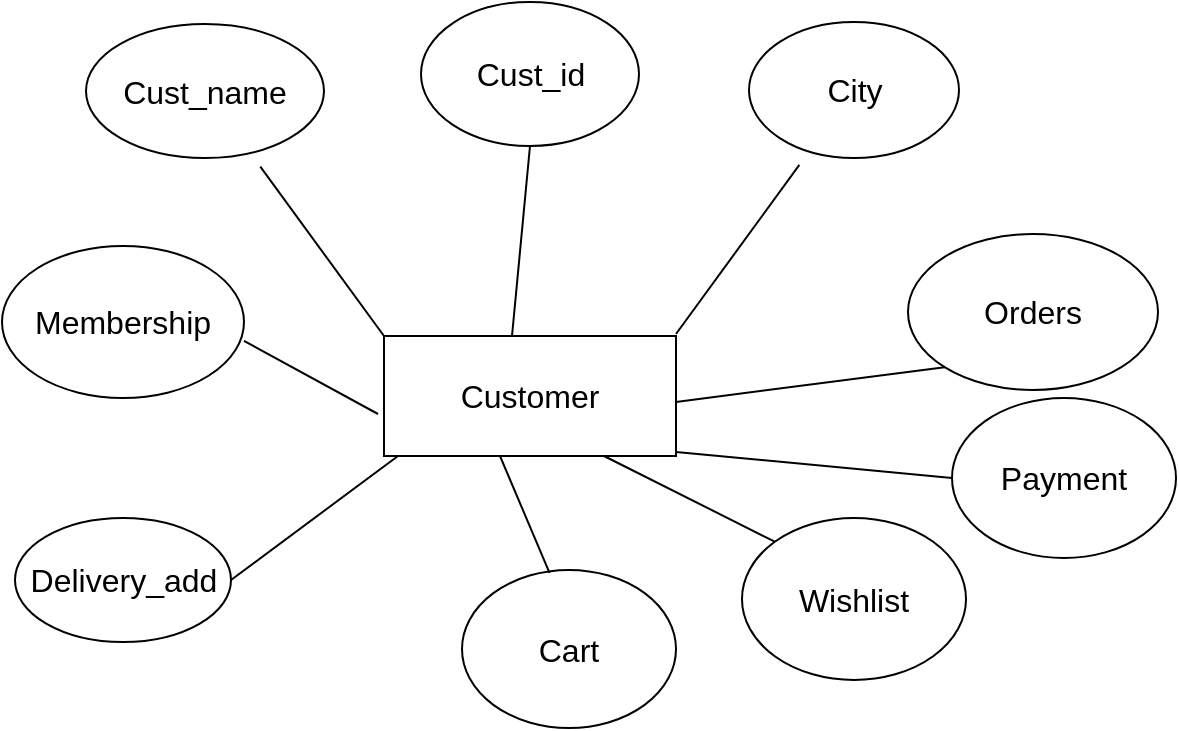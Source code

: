 <mxfile version="20.6.0" type="device"><diagram id="DBJs2LVzuCLZ4-nuFYXC" name="Page-1"><mxGraphModel dx="1678" dy="539" grid="0" gridSize="10" guides="1" tooltips="1" connect="1" arrows="1" fold="1" page="0" pageScale="1" pageWidth="850" pageHeight="1100" math="0" shadow="0"><root><mxCell id="0"/><mxCell id="1" parent="0"/><mxCell id="sEnNFj_Zs2NdHv-VBPZ4-1" value="Customer" style="rounded=0;whiteSpace=wrap;html=1;fontSize=16;" parent="1" vertex="1"><mxGeometry x="120" y="253" width="146" height="60" as="geometry"/></mxCell><mxCell id="sEnNFj_Zs2NdHv-VBPZ4-2" value="Cust_name" style="ellipse;whiteSpace=wrap;html=1;fontSize=16;" parent="1" vertex="1"><mxGeometry x="-29" y="97" width="119" height="67" as="geometry"/></mxCell><mxCell id="sEnNFj_Zs2NdHv-VBPZ4-3" value="Cust_id" style="ellipse;whiteSpace=wrap;html=1;fontSize=16;" parent="1" vertex="1"><mxGeometry x="138.5" y="86" width="109" height="72" as="geometry"/></mxCell><mxCell id="sEnNFj_Zs2NdHv-VBPZ4-4" value="City" style="ellipse;whiteSpace=wrap;html=1;fontSize=16;" parent="1" vertex="1"><mxGeometry x="302.5" y="96" width="105" height="68" as="geometry"/></mxCell><mxCell id="sEnNFj_Zs2NdHv-VBPZ4-5" value="Orders" style="ellipse;whiteSpace=wrap;html=1;fontSize=16;" parent="1" vertex="1"><mxGeometry x="382" y="202" width="125" height="78" as="geometry"/></mxCell><mxCell id="sEnNFj_Zs2NdHv-VBPZ4-6" value="Membership" style="ellipse;whiteSpace=wrap;html=1;fontSize=16;" parent="1" vertex="1"><mxGeometry x="-71" y="208" width="121" height="76" as="geometry"/></mxCell><mxCell id="sEnNFj_Zs2NdHv-VBPZ4-7" value="Payment" style="ellipse;whiteSpace=wrap;html=1;fontSize=16;" parent="1" vertex="1"><mxGeometry x="404" y="284" width="112" height="80" as="geometry"/></mxCell><mxCell id="sEnNFj_Zs2NdHv-VBPZ4-8" value="Wishlist" style="ellipse;whiteSpace=wrap;html=1;fontSize=16;" parent="1" vertex="1"><mxGeometry x="299" y="344" width="112" height="81" as="geometry"/></mxCell><mxCell id="sEnNFj_Zs2NdHv-VBPZ4-9" value="Cart" style="ellipse;whiteSpace=wrap;html=1;fontSize=16;" parent="1" vertex="1"><mxGeometry x="159" y="370" width="107" height="79" as="geometry"/></mxCell><mxCell id="sEnNFj_Zs2NdHv-VBPZ4-11" value="Delivery_add" style="ellipse;whiteSpace=wrap;html=1;fontSize=16;" parent="1" vertex="1"><mxGeometry x="-64.5" y="344" width="108" height="62" as="geometry"/></mxCell><mxCell id="sEnNFj_Zs2NdHv-VBPZ4-12" value="" style="endArrow=none;html=1;rounded=0;fontSize=12;startSize=14;endSize=14;sourcePerimeterSpacing=8;targetPerimeterSpacing=8;curved=1;entryX=0;entryY=0;entryDx=0;entryDy=0;" parent="1" target="sEnNFj_Zs2NdHv-VBPZ4-8" edge="1"><mxGeometry width="50" height="50" relative="1" as="geometry"><mxPoint x="230" y="313" as="sourcePoint"/><mxPoint x="280" y="263" as="targetPoint"/></mxGeometry></mxCell><mxCell id="sEnNFj_Zs2NdHv-VBPZ4-13" value="" style="endArrow=none;html=1;rounded=0;fontSize=12;startSize=14;endSize=14;sourcePerimeterSpacing=8;targetPerimeterSpacing=8;curved=1;entryX=0.409;entryY=0.018;entryDx=0;entryDy=0;entryPerimeter=0;" parent="1" target="sEnNFj_Zs2NdHv-VBPZ4-9" edge="1"><mxGeometry width="50" height="50" relative="1" as="geometry"><mxPoint x="178" y="313" as="sourcePoint"/><mxPoint x="228" y="263" as="targetPoint"/></mxGeometry></mxCell><mxCell id="sEnNFj_Zs2NdHv-VBPZ4-15" value="" style="endArrow=none;html=1;rounded=0;fontSize=12;startSize=14;endSize=14;sourcePerimeterSpacing=8;targetPerimeterSpacing=8;curved=1;entryX=1;entryY=0.5;entryDx=0;entryDy=0;" parent="1" target="sEnNFj_Zs2NdHv-VBPZ4-11" edge="1"><mxGeometry width="50" height="50" relative="1" as="geometry"><mxPoint x="127" y="313" as="sourcePoint"/><mxPoint x="177" y="263" as="targetPoint"/></mxGeometry></mxCell><mxCell id="sEnNFj_Zs2NdHv-VBPZ4-16" value="" style="endArrow=none;html=1;rounded=0;fontSize=12;startSize=14;endSize=14;sourcePerimeterSpacing=8;targetPerimeterSpacing=8;curved=1;entryX=1;entryY=0.624;entryDx=0;entryDy=0;entryPerimeter=0;" parent="1" target="sEnNFj_Zs2NdHv-VBPZ4-6" edge="1"><mxGeometry width="50" height="50" relative="1" as="geometry"><mxPoint x="117" y="292" as="sourcePoint"/><mxPoint x="167" y="242" as="targetPoint"/></mxGeometry></mxCell><mxCell id="sEnNFj_Zs2NdHv-VBPZ4-17" value="" style="endArrow=none;html=1;rounded=0;fontSize=12;startSize=14;endSize=14;sourcePerimeterSpacing=8;targetPerimeterSpacing=8;curved=1;entryX=0;entryY=0.5;entryDx=0;entryDy=0;" parent="1" target="sEnNFj_Zs2NdHv-VBPZ4-7" edge="1"><mxGeometry width="50" height="50" relative="1" as="geometry"><mxPoint x="266" y="311" as="sourcePoint"/><mxPoint x="316" y="261" as="targetPoint"/></mxGeometry></mxCell><mxCell id="sEnNFj_Zs2NdHv-VBPZ4-18" value="" style="endArrow=none;html=1;rounded=0;fontSize=12;startSize=14;endSize=14;sourcePerimeterSpacing=8;targetPerimeterSpacing=8;curved=1;entryX=0;entryY=1;entryDx=0;entryDy=0;" parent="1" target="sEnNFj_Zs2NdHv-VBPZ4-5" edge="1"><mxGeometry width="50" height="50" relative="1" as="geometry"><mxPoint x="266" y="286" as="sourcePoint"/><mxPoint x="316" y="236" as="targetPoint"/></mxGeometry></mxCell><mxCell id="sEnNFj_Zs2NdHv-VBPZ4-19" value="" style="endArrow=none;html=1;rounded=0;fontSize=12;startSize=14;endSize=14;sourcePerimeterSpacing=8;targetPerimeterSpacing=8;curved=1;" parent="1" target="sEnNFj_Zs2NdHv-VBPZ4-2" edge="1"><mxGeometry width="50" height="50" relative="1" as="geometry"><mxPoint x="120" y="253" as="sourcePoint"/><mxPoint x="170" y="203" as="targetPoint"/></mxGeometry></mxCell><mxCell id="sEnNFj_Zs2NdHv-VBPZ4-20" value="" style="endArrow=none;html=1;rounded=0;fontSize=12;startSize=14;endSize=14;sourcePerimeterSpacing=8;targetPerimeterSpacing=8;curved=1;entryX=0.5;entryY=1;entryDx=0;entryDy=0;" parent="1" target="sEnNFj_Zs2NdHv-VBPZ4-3" edge="1"><mxGeometry width="50" height="50" relative="1" as="geometry"><mxPoint x="184" y="253" as="sourcePoint"/><mxPoint x="234" y="203" as="targetPoint"/></mxGeometry></mxCell><mxCell id="sEnNFj_Zs2NdHv-VBPZ4-21" value="" style="endArrow=none;html=1;rounded=0;fontSize=12;startSize=14;endSize=14;sourcePerimeterSpacing=8;targetPerimeterSpacing=8;curved=1;" parent="1" target="sEnNFj_Zs2NdHv-VBPZ4-4" edge="1"><mxGeometry width="50" height="50" relative="1" as="geometry"><mxPoint x="266" y="252" as="sourcePoint"/><mxPoint x="316" y="202" as="targetPoint"/></mxGeometry></mxCell></root></mxGraphModel></diagram></mxfile>